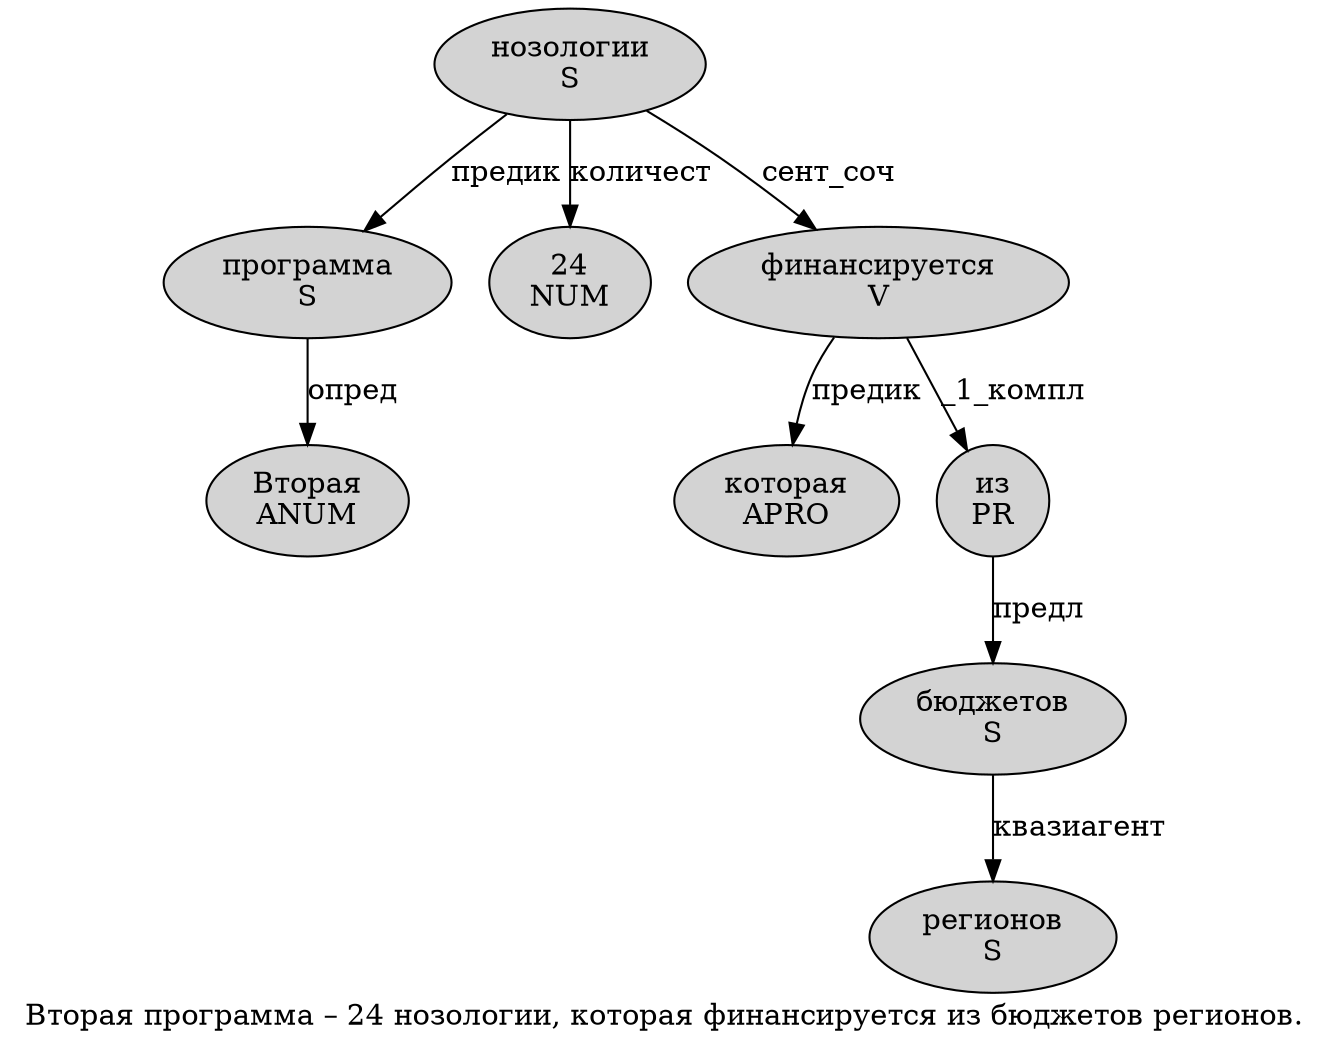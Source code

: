 digraph SENTENCE_500 {
	graph [label="Вторая программа – 24 нозологии, которая финансируется из бюджетов регионов."]
	node [style=filled]
		0 [label="Вторая
ANUM" color="" fillcolor=lightgray penwidth=1 shape=ellipse]
		1 [label="программа
S" color="" fillcolor=lightgray penwidth=1 shape=ellipse]
		3 [label="24
NUM" color="" fillcolor=lightgray penwidth=1 shape=ellipse]
		4 [label="нозологии
S" color="" fillcolor=lightgray penwidth=1 shape=ellipse]
		6 [label="которая
APRO" color="" fillcolor=lightgray penwidth=1 shape=ellipse]
		7 [label="финансируется
V" color="" fillcolor=lightgray penwidth=1 shape=ellipse]
		8 [label="из
PR" color="" fillcolor=lightgray penwidth=1 shape=ellipse]
		9 [label="бюджетов
S" color="" fillcolor=lightgray penwidth=1 shape=ellipse]
		10 [label="регионов
S" color="" fillcolor=lightgray penwidth=1 shape=ellipse]
			4 -> 1 [label="предик"]
			4 -> 3 [label="количест"]
			4 -> 7 [label="сент_соч"]
			1 -> 0 [label="опред"]
			9 -> 10 [label="квазиагент"]
			7 -> 6 [label="предик"]
			7 -> 8 [label="_1_компл"]
			8 -> 9 [label="предл"]
}